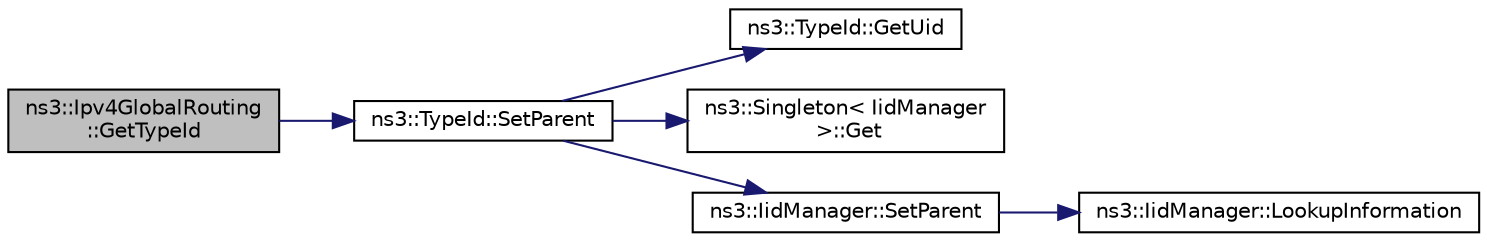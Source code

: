 digraph "ns3::Ipv4GlobalRouting::GetTypeId"
{
  edge [fontname="Helvetica",fontsize="10",labelfontname="Helvetica",labelfontsize="10"];
  node [fontname="Helvetica",fontsize="10",shape=record];
  rankdir="LR";
  Node1 [label="ns3::Ipv4GlobalRouting\l::GetTypeId",height=0.2,width=0.4,color="black", fillcolor="grey75", style="filled", fontcolor="black"];
  Node1 -> Node2 [color="midnightblue",fontsize="10",style="solid"];
  Node2 [label="ns3::TypeId::SetParent",height=0.2,width=0.4,color="black", fillcolor="white", style="filled",URL="$d6/d11/classns3_1_1TypeId.html#abaaca67ab7d2471067e7c275df0f7309"];
  Node2 -> Node3 [color="midnightblue",fontsize="10",style="solid"];
  Node3 [label="ns3::TypeId::GetUid",height=0.2,width=0.4,color="black", fillcolor="white", style="filled",URL="$d6/d11/classns3_1_1TypeId.html#acd3e41de6340d06299f4fd63e2ed8da0"];
  Node2 -> Node4 [color="midnightblue",fontsize="10",style="solid"];
  Node4 [label="ns3::Singleton\< IidManager\l \>::Get",height=0.2,width=0.4,color="black", fillcolor="white", style="filled",URL="$d8/d77/classns3_1_1Singleton.html#a80a2cd3c25a27ea72add7a9f7a141ffa"];
  Node2 -> Node5 [color="midnightblue",fontsize="10",style="solid"];
  Node5 [label="ns3::IidManager::SetParent",height=0.2,width=0.4,color="black", fillcolor="white", style="filled",URL="$d4/d1c/classns3_1_1IidManager.html#a4042931260554c907699367b6811426f"];
  Node5 -> Node6 [color="midnightblue",fontsize="10",style="solid"];
  Node6 [label="ns3::IidManager::LookupInformation",height=0.2,width=0.4,color="black", fillcolor="white", style="filled",URL="$d4/d1c/classns3_1_1IidManager.html#a6b1f4ba2815dba27a377e8a8db2384cf"];
}
